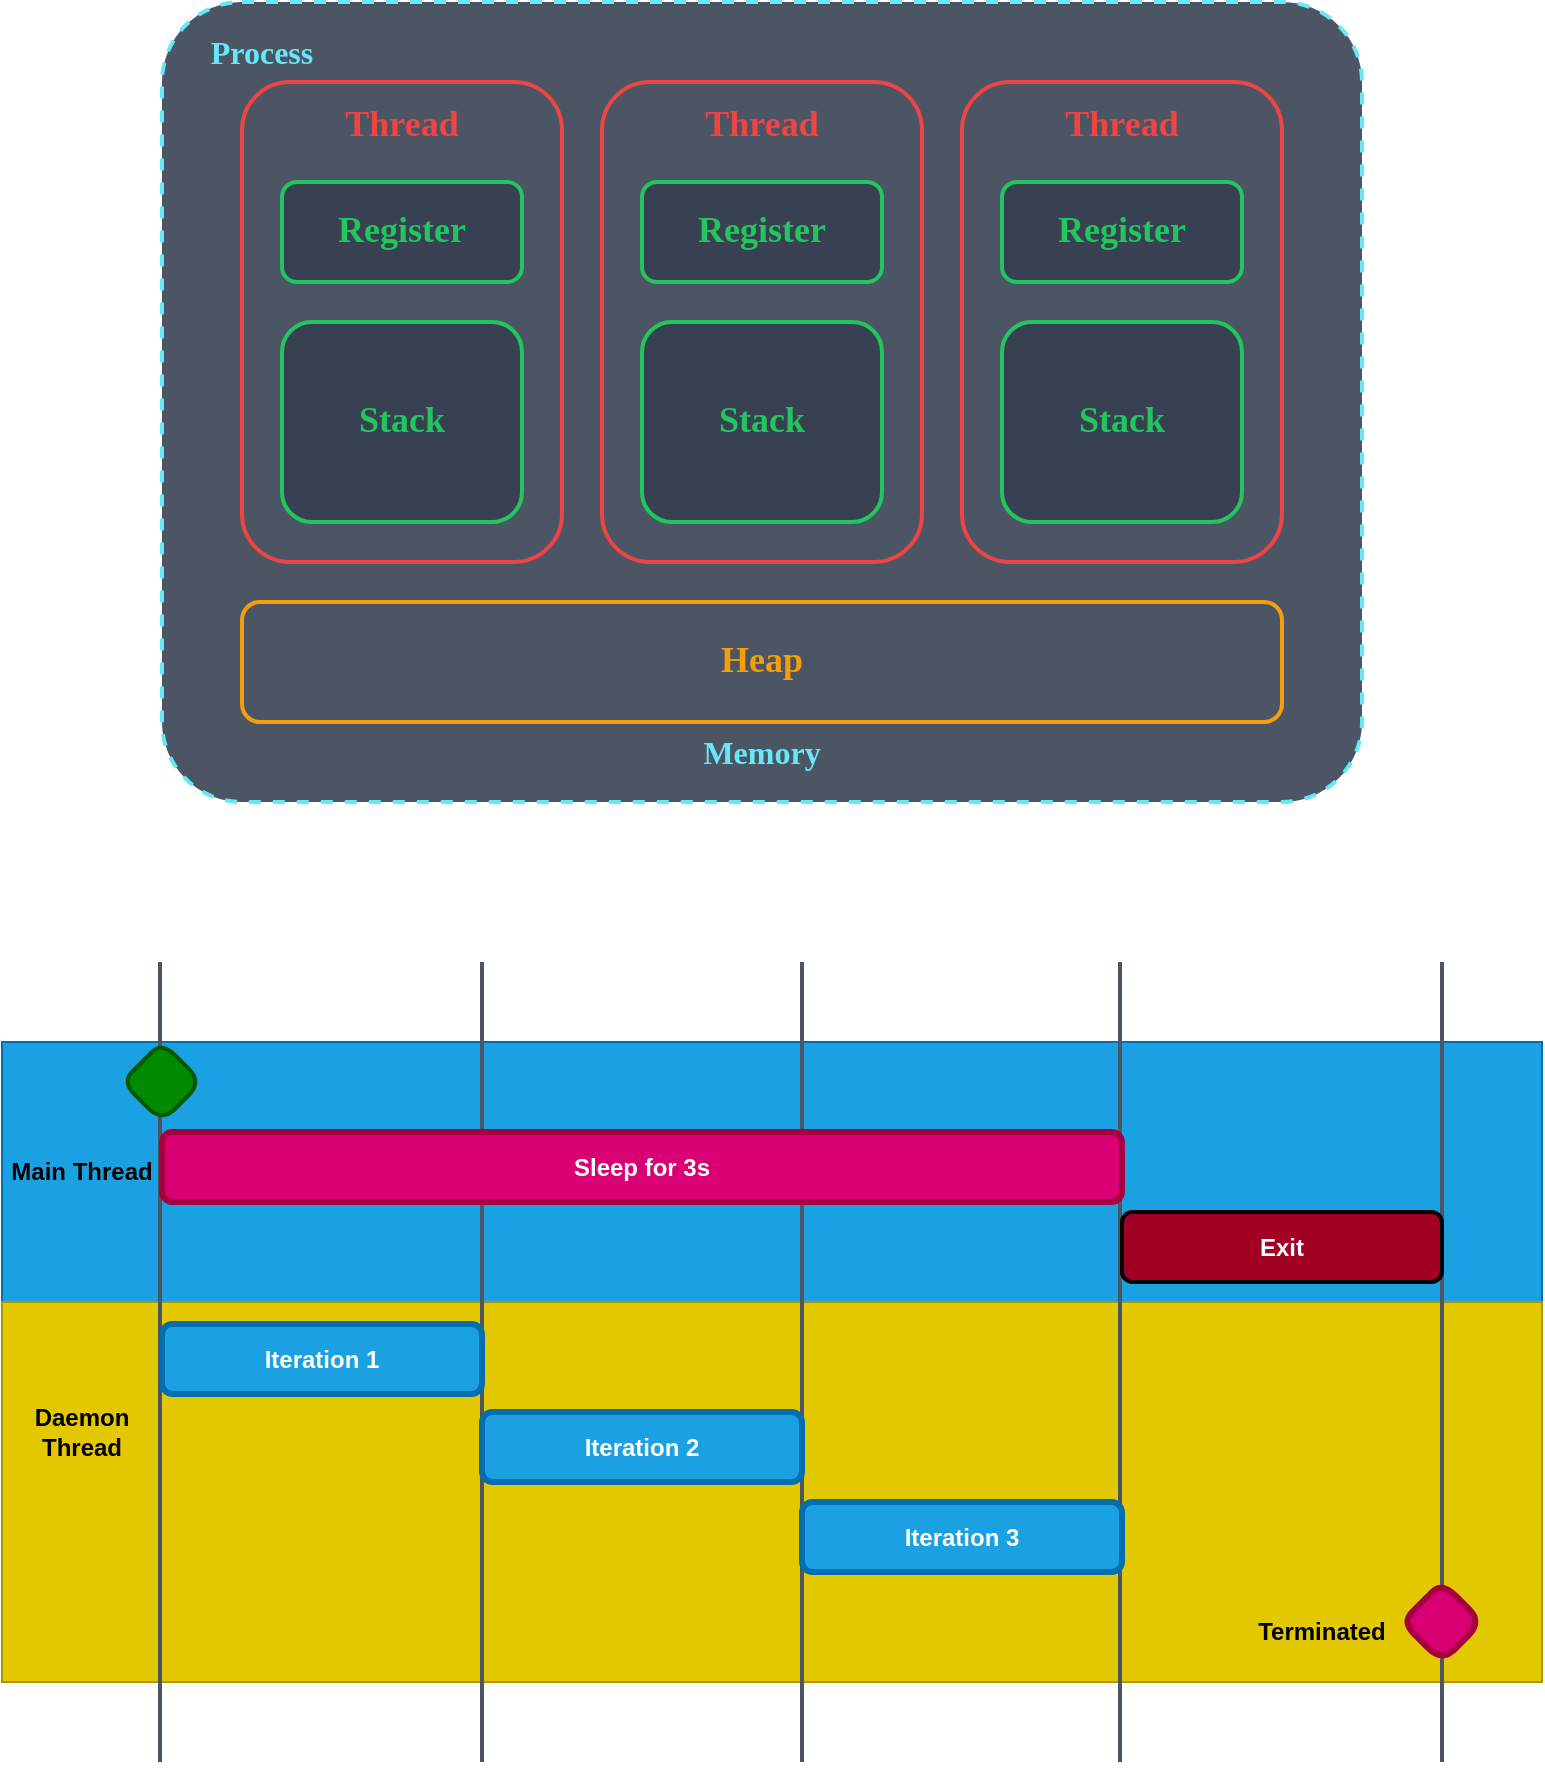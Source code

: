<mxfile version="26.0.4">
  <diagram name="Page-1" id="eAISe29vlbJKOTDkv3Be">
    <mxGraphModel dx="2142" dy="1140" grid="1" gridSize="10" guides="1" tooltips="1" connect="1" arrows="1" fold="1" page="1" pageScale="1" pageWidth="850" pageHeight="1100" math="0" shadow="0">
      <root>
        <mxCell id="0" />
        <mxCell id="1" parent="0" />
        <mxCell id="p5a3x0Woh8KXIS6fhXFj-1" value="" style="rounded=1;whiteSpace=wrap;html=1;arcSize=10;dashed=1;strokeColor=#67E8F9;strokeWidth=2;fillColor=#4B5563;fontColor=#67E8F9;" parent="1" vertex="1">
          <mxGeometry x="80" y="80" width="600" height="400" as="geometry" />
        </mxCell>
        <mxCell id="p5a3x0Woh8KXIS6fhXFj-2" value="&lt;b&gt;&lt;font style=&quot;&quot;&gt;Process&lt;/font&gt;&lt;/b&gt;" style="text;html=1;align=center;verticalAlign=middle;whiteSpace=wrap;rounded=0;fontSize=16;fontFamily=Tahoma;fontColor=#67E8F9;" parent="1" vertex="1">
          <mxGeometry x="100" y="90" width="60" height="30" as="geometry" />
        </mxCell>
        <mxCell id="p5a3x0Woh8KXIS6fhXFj-6" value="&lt;b&gt;&lt;font style=&quot;color: rgb(103, 232, 249);&quot;&gt;Memory&lt;/font&gt;&lt;/b&gt;" style="text;html=1;align=center;verticalAlign=middle;whiteSpace=wrap;rounded=0;fontSize=16;fontFamily=Tahoma;" parent="1" vertex="1">
          <mxGeometry x="350" y="440" width="60" height="30" as="geometry" />
        </mxCell>
        <mxCell id="p5a3x0Woh8KXIS6fhXFj-8" value="&lt;font style=&quot;font-size: 18px;&quot;&gt;Heap&lt;/font&gt;" style="rounded=1;whiteSpace=wrap;html=1;fontFamily=Tahoma;fillColor=none;strokeColor=#F59E0B;fontColor=#F59E0B;fontSize=24;fontStyle=1;strokeWidth=2;spacing=0;flipV=1;flipH=1;spacingTop=-7;" parent="1" vertex="1">
          <mxGeometry x="120" y="380" width="520" height="60" as="geometry" />
        </mxCell>
        <mxCell id="p5a3x0Woh8KXIS6fhXFj-10" value="&lt;font style=&quot;font-size: 18px;&quot;&gt;Thread&lt;/font&gt;" style="rounded=1;whiteSpace=wrap;html=1;fontFamily=Tahoma;fillColor=none;strokeColor=#EF4444;fontColor=#EF4444;fontSize=24;fontStyle=1;strokeWidth=2;spacing=0;flipV=1;flipH=1;verticalAlign=top;" parent="1" vertex="1">
          <mxGeometry x="120" y="120" width="160" height="240" as="geometry" />
        </mxCell>
        <mxCell id="p5a3x0Woh8KXIS6fhXFj-14" value="&lt;font style=&quot;font-size: 18px; color: rgb(34, 197, 94);&quot;&gt;Register&lt;/font&gt;" style="rounded=1;whiteSpace=wrap;html=1;fontFamily=Tahoma;fillColor=#374151;strokeColor=#22C55E;fontColor=#F59E0B;fontSize=24;fontStyle=1;strokeWidth=2;spacing=0;flipV=1;flipH=1;spacingTop=-7;" parent="1" vertex="1">
          <mxGeometry x="140" y="170" width="120" height="50" as="geometry" />
        </mxCell>
        <mxCell id="p5a3x0Woh8KXIS6fhXFj-15" value="&lt;font style=&quot;font-size: 18px; color: rgb(34, 197, 94);&quot;&gt;Stack&lt;/font&gt;" style="rounded=1;whiteSpace=wrap;html=1;fontFamily=Tahoma;fillColor=#374151;strokeColor=#22C55E;fontColor=#F59E0B;fontSize=24;fontStyle=1;strokeWidth=2;spacing=0;flipV=1;flipH=1;spacingTop=-7;" parent="1" vertex="1">
          <mxGeometry x="140" y="240" width="120" height="100" as="geometry" />
        </mxCell>
        <mxCell id="p5a3x0Woh8KXIS6fhXFj-18" value="&lt;font style=&quot;font-size: 18px;&quot;&gt;Thread&lt;/font&gt;" style="rounded=1;whiteSpace=wrap;html=1;fontFamily=Tahoma;fillColor=none;strokeColor=#EF4444;fontColor=#EF4444;fontSize=24;fontStyle=1;strokeWidth=2;spacing=0;flipV=1;flipH=1;verticalAlign=top;" parent="1" vertex="1">
          <mxGeometry x="300" y="120" width="160" height="240" as="geometry" />
        </mxCell>
        <mxCell id="p5a3x0Woh8KXIS6fhXFj-19" value="&lt;font style=&quot;font-size: 18px; color: rgb(34, 197, 94);&quot;&gt;Register&lt;/font&gt;" style="rounded=1;whiteSpace=wrap;html=1;fontFamily=Tahoma;fillColor=#374151;strokeColor=#22C55E;fontColor=#F59E0B;fontSize=24;fontStyle=1;strokeWidth=2;spacing=0;flipV=1;flipH=1;spacingTop=-7;" parent="1" vertex="1">
          <mxGeometry x="320" y="170" width="120" height="50" as="geometry" />
        </mxCell>
        <mxCell id="p5a3x0Woh8KXIS6fhXFj-20" value="&lt;font style=&quot;font-size: 18px; color: rgb(34, 197, 94);&quot;&gt;Stack&lt;/font&gt;" style="rounded=1;whiteSpace=wrap;html=1;fontFamily=Tahoma;fillColor=#374151;strokeColor=#22C55E;fontColor=#F59E0B;fontSize=24;fontStyle=1;strokeWidth=2;spacing=0;flipV=1;flipH=1;spacingTop=-7;" parent="1" vertex="1">
          <mxGeometry x="320" y="240" width="120" height="100" as="geometry" />
        </mxCell>
        <mxCell id="p5a3x0Woh8KXIS6fhXFj-21" value="&lt;font style=&quot;font-size: 18px;&quot;&gt;Thread&lt;/font&gt;" style="rounded=1;whiteSpace=wrap;html=1;fontFamily=Tahoma;fillColor=none;strokeColor=#EF4444;fontColor=#EF4444;fontSize=24;fontStyle=1;strokeWidth=2;spacing=0;flipV=1;flipH=1;verticalAlign=top;" parent="1" vertex="1">
          <mxGeometry x="480" y="120" width="160" height="240" as="geometry" />
        </mxCell>
        <mxCell id="p5a3x0Woh8KXIS6fhXFj-22" value="&lt;font style=&quot;font-size: 18px; color: rgb(34, 197, 94);&quot;&gt;Register&lt;/font&gt;" style="rounded=1;whiteSpace=wrap;html=1;fontFamily=Tahoma;fillColor=#374151;strokeColor=#22C55E;fontColor=#F59E0B;fontSize=24;fontStyle=1;strokeWidth=2;spacing=0;flipV=1;flipH=1;spacingTop=-7;" parent="1" vertex="1">
          <mxGeometry x="500" y="170" width="120" height="50" as="geometry" />
        </mxCell>
        <mxCell id="p5a3x0Woh8KXIS6fhXFj-23" value="&lt;font style=&quot;font-size: 18px; color: rgb(34, 197, 94);&quot;&gt;Stack&lt;/font&gt;" style="rounded=1;whiteSpace=wrap;html=1;fontFamily=Tahoma;fillColor=#374151;strokeColor=#22C55E;fontColor=#F59E0B;fontSize=24;fontStyle=1;strokeWidth=2;spacing=0;flipV=1;flipH=1;spacingTop=-7;" parent="1" vertex="1">
          <mxGeometry x="500" y="240" width="120" height="100" as="geometry" />
        </mxCell>
        <mxCell id="jY2KqTbJmhxcU1YH_GPb-2" value="" style="rounded=0;whiteSpace=wrap;html=1;strokeColor=#006EAF;fillColor=#1ba1e2;fontColor=#ffffff;" vertex="1" parent="1">
          <mxGeometry y="600" width="770" height="130" as="geometry" />
        </mxCell>
        <mxCell id="jY2KqTbJmhxcU1YH_GPb-4" value="Main Thread" style="text;html=1;align=center;verticalAlign=middle;whiteSpace=wrap;rounded=0;fontStyle=1" vertex="1" parent="1">
          <mxGeometry y="650" width="80" height="30" as="geometry" />
        </mxCell>
        <mxCell id="jY2KqTbJmhxcU1YH_GPb-5" value="" style="rounded=0;whiteSpace=wrap;html=1;strokeColor=#B09500;fillColor=#e3c800;fontColor=#000000;" vertex="1" parent="1">
          <mxGeometry y="730" width="770" height="190" as="geometry" />
        </mxCell>
        <mxCell id="jY2KqTbJmhxcU1YH_GPb-6" value="" style="endArrow=none;html=1;rounded=0;strokeWidth=2;strokeColor=#4B5563;" edge="1" parent="1">
          <mxGeometry width="50" height="50" relative="1" as="geometry">
            <mxPoint x="79" y="960" as="sourcePoint" />
            <mxPoint x="79" y="560" as="targetPoint" />
          </mxGeometry>
        </mxCell>
        <mxCell id="jY2KqTbJmhxcU1YH_GPb-7" value="Daemon Thread" style="text;html=1;align=center;verticalAlign=middle;whiteSpace=wrap;rounded=0;fontStyle=1" vertex="1" parent="1">
          <mxGeometry y="780" width="80" height="30" as="geometry" />
        </mxCell>
        <mxCell id="jY2KqTbJmhxcU1YH_GPb-8" value="" style="rhombus;whiteSpace=wrap;html=1;rounded=1;fillColor=#008a00;strokeColor=#005700;fontColor=#ffffff;strokeWidth=2;" vertex="1" parent="1">
          <mxGeometry x="60" y="600" width="40" height="40" as="geometry" />
        </mxCell>
        <mxCell id="jY2KqTbJmhxcU1YH_GPb-11" value="" style="endArrow=none;html=1;rounded=0;strokeWidth=2;strokeColor=#4B5563;" edge="1" parent="1">
          <mxGeometry width="50" height="50" relative="1" as="geometry">
            <mxPoint x="240" y="960" as="sourcePoint" />
            <mxPoint x="240" y="560" as="targetPoint" />
          </mxGeometry>
        </mxCell>
        <mxCell id="jY2KqTbJmhxcU1YH_GPb-12" value="" style="endArrow=none;html=1;rounded=0;strokeWidth=2;strokeColor=#4B5563;" edge="1" parent="1">
          <mxGeometry width="50" height="50" relative="1" as="geometry">
            <mxPoint x="400" y="960" as="sourcePoint" />
            <mxPoint x="400" y="560" as="targetPoint" />
          </mxGeometry>
        </mxCell>
        <mxCell id="jY2KqTbJmhxcU1YH_GPb-13" value="" style="endArrow=none;html=1;rounded=0;strokeWidth=2;strokeColor=#4B5563;" edge="1" parent="1">
          <mxGeometry width="50" height="50" relative="1" as="geometry">
            <mxPoint x="559" y="960" as="sourcePoint" />
            <mxPoint x="559" y="560" as="targetPoint" />
          </mxGeometry>
        </mxCell>
        <mxCell id="jY2KqTbJmhxcU1YH_GPb-14" value="&lt;b&gt;Sleep for 3s&lt;/b&gt;" style="rounded=1;whiteSpace=wrap;html=1;strokeColor=#A50040;fillColor=#d80073;strokeWidth=3;fontColor=#ffffff;" vertex="1" parent="1">
          <mxGeometry x="80" y="645" width="480" height="35" as="geometry" />
        </mxCell>
        <mxCell id="jY2KqTbJmhxcU1YH_GPb-16" value="" style="endArrow=none;html=1;rounded=0;strokeWidth=2;strokeColor=#4B5563;" edge="1" parent="1">
          <mxGeometry width="50" height="50" relative="1" as="geometry">
            <mxPoint x="720" y="960" as="sourcePoint" />
            <mxPoint x="720" y="560" as="targetPoint" />
          </mxGeometry>
        </mxCell>
        <mxCell id="jY2KqTbJmhxcU1YH_GPb-17" value="&lt;b&gt;Exit&lt;/b&gt;" style="rounded=1;whiteSpace=wrap;html=1;strokeColor=default;fillColor=#a20025;strokeWidth=2;fontColor=#ffffff;" vertex="1" parent="1">
          <mxGeometry x="560" y="685" width="160" height="35" as="geometry" />
        </mxCell>
        <mxCell id="jY2KqTbJmhxcU1YH_GPb-18" value="" style="rhombus;whiteSpace=wrap;html=1;rounded=1;fillColor=#d80073;strokeColor=#A50040;strokeWidth=3;fontColor=#ffffff;" vertex="1" parent="1">
          <mxGeometry x="700" y="870" width="40" height="40" as="geometry" />
        </mxCell>
        <mxCell id="jY2KqTbJmhxcU1YH_GPb-20" value="&lt;b&gt;Terminated&lt;/b&gt;" style="text;html=1;align=center;verticalAlign=middle;whiteSpace=wrap;rounded=0;" vertex="1" parent="1">
          <mxGeometry x="620" y="880" width="80" height="30" as="geometry" />
        </mxCell>
        <mxCell id="jY2KqTbJmhxcU1YH_GPb-23" value="&lt;b&gt;Iteration 1&lt;/b&gt;" style="rounded=1;whiteSpace=wrap;html=1;strokeColor=#006EAF;fillColor=#1ba1e2;strokeWidth=3;fontColor=#ffffff;" vertex="1" parent="1">
          <mxGeometry x="80" y="741" width="160" height="35" as="geometry" />
        </mxCell>
        <mxCell id="jY2KqTbJmhxcU1YH_GPb-24" value="&lt;b&gt;Iteration 2&lt;/b&gt;" style="rounded=1;whiteSpace=wrap;html=1;strokeColor=#006EAF;fillColor=#1ba1e2;strokeWidth=3;fontColor=#ffffff;" vertex="1" parent="1">
          <mxGeometry x="240" y="785" width="160" height="35" as="geometry" />
        </mxCell>
        <mxCell id="jY2KqTbJmhxcU1YH_GPb-25" value="&lt;b&gt;Iteration 3&lt;/b&gt;" style="rounded=1;whiteSpace=wrap;html=1;strokeColor=#006EAF;fillColor=#1ba1e2;strokeWidth=3;fontColor=#ffffff;" vertex="1" parent="1">
          <mxGeometry x="400" y="830" width="160" height="35" as="geometry" />
        </mxCell>
      </root>
    </mxGraphModel>
  </diagram>
</mxfile>
